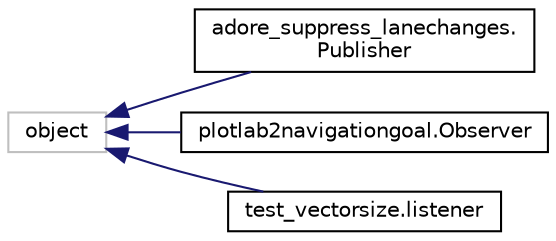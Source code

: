 digraph "Graphical Class Hierarchy"
{
 // LATEX_PDF_SIZE
  edge [fontname="Helvetica",fontsize="10",labelfontname="Helvetica",labelfontsize="10"];
  node [fontname="Helvetica",fontsize="10",shape=record];
  rankdir="LR";
  Node538 [label="object",height=0.2,width=0.4,color="grey75", fillcolor="white", style="filled",tooltip=" "];
  Node538 -> Node0 [dir="back",color="midnightblue",fontsize="10",style="solid",fontname="Helvetica"];
  Node0 [label="adore_suppress_lanechanges.\lPublisher",height=0.2,width=0.4,color="black", fillcolor="white", style="filled",URL="$classadore__suppress__lanechanges_1_1Publisher.html",tooltip=" "];
  Node538 -> Node540 [dir="back",color="midnightblue",fontsize="10",style="solid",fontname="Helvetica"];
  Node540 [label="plotlab2navigationgoal.Observer",height=0.2,width=0.4,color="black", fillcolor="white", style="filled",URL="$classplotlab2navigationgoal_1_1Observer.html",tooltip=" "];
  Node538 -> Node541 [dir="back",color="midnightblue",fontsize="10",style="solid",fontname="Helvetica"];
  Node541 [label="test_vectorsize.listener",height=0.2,width=0.4,color="black", fillcolor="white", style="filled",URL="$classtest__vectorsize_1_1listener.html",tooltip=" "];
}
